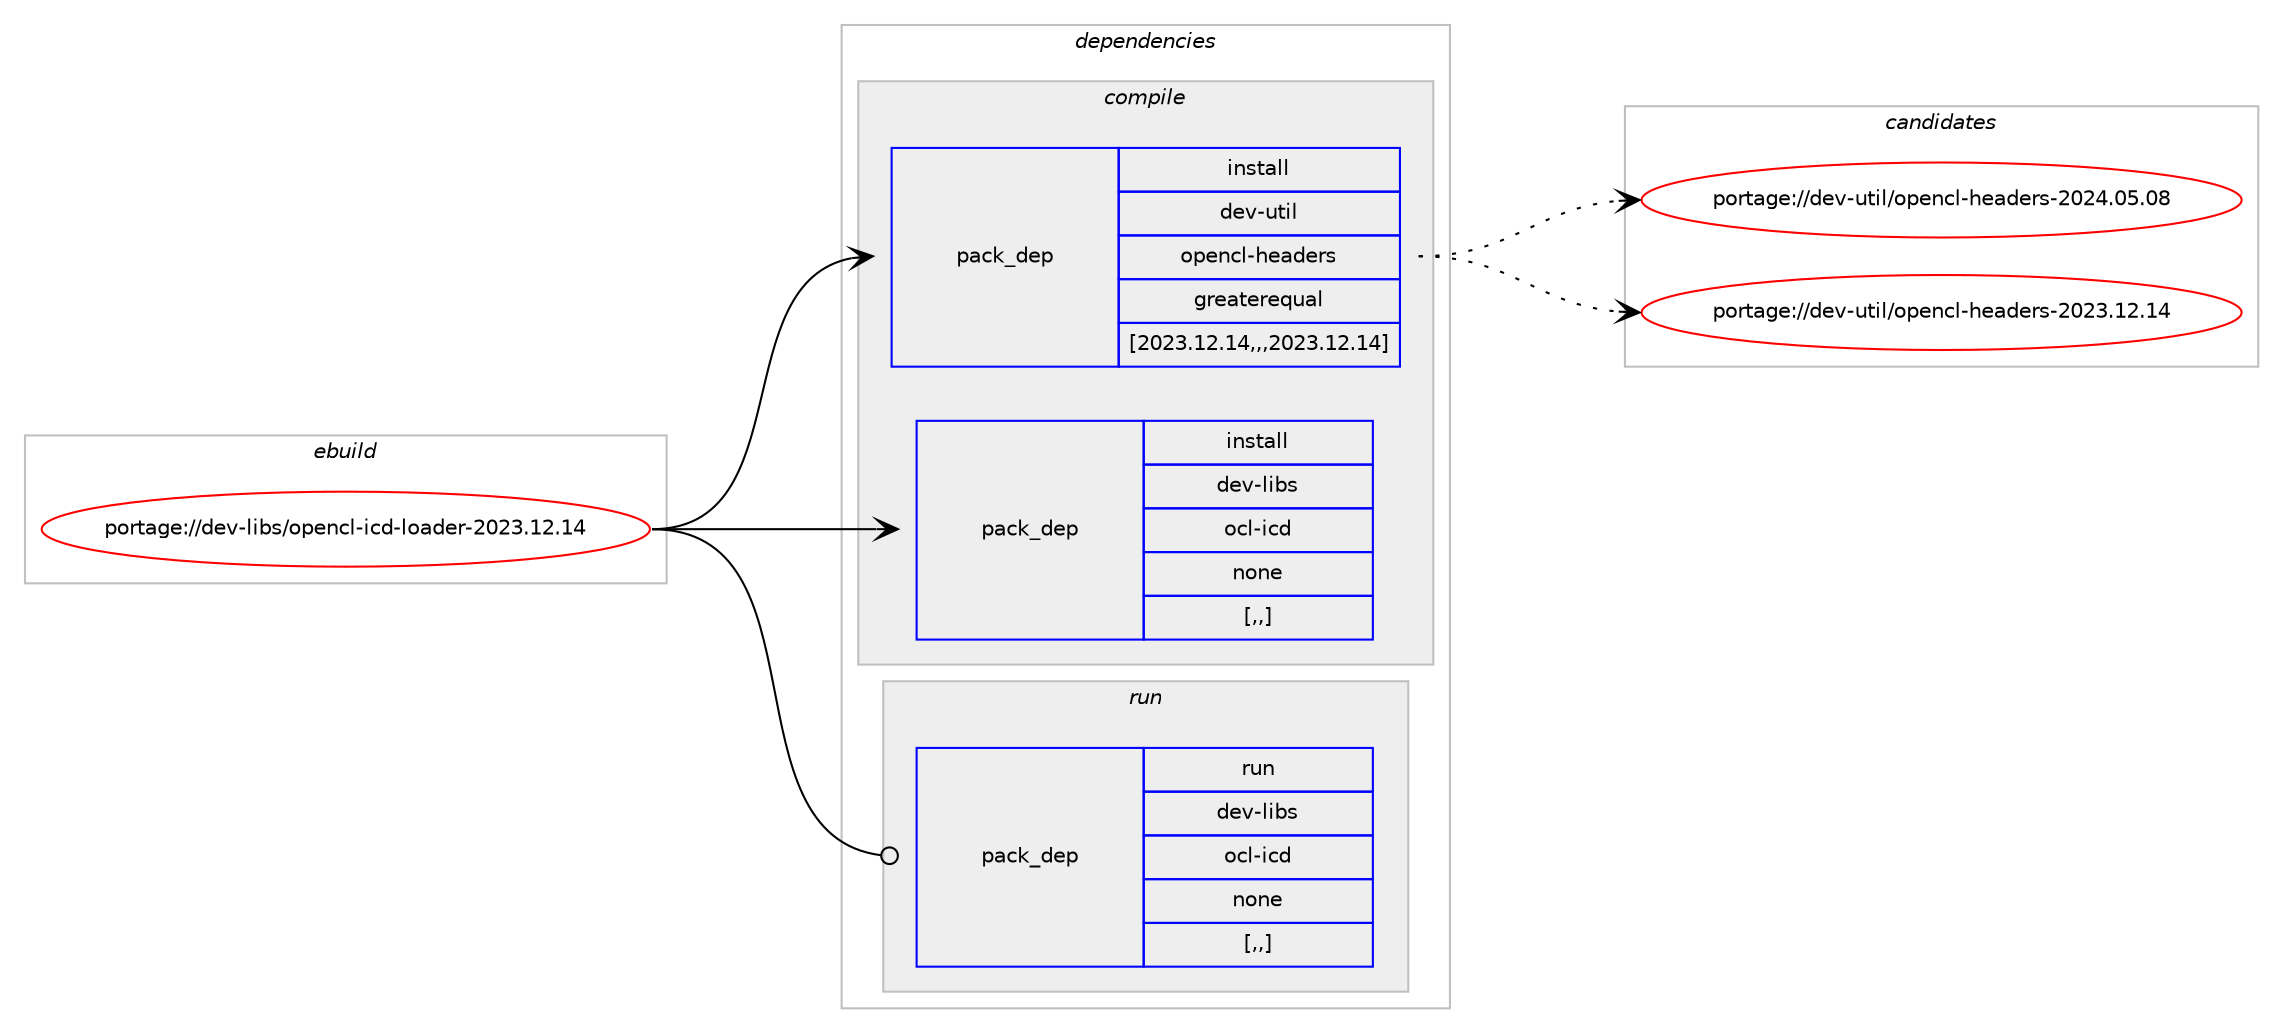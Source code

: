 digraph prolog {

# *************
# Graph options
# *************

newrank=true;
concentrate=true;
compound=true;
graph [rankdir=LR,fontname=Helvetica,fontsize=10,ranksep=1.5];#, ranksep=2.5, nodesep=0.2];
edge  [arrowhead=vee];
node  [fontname=Helvetica,fontsize=10];

# **********
# The ebuild
# **********

subgraph cluster_leftcol {
color=gray;
label=<<i>ebuild</i>>;
id [label="portage://dev-libs/opencl-icd-loader-2023.12.14", color=red, width=4, href="../dev-libs/opencl-icd-loader-2023.12.14.svg"];
}

# ****************
# The dependencies
# ****************

subgraph cluster_midcol {
color=gray;
label=<<i>dependencies</i>>;
subgraph cluster_compile {
fillcolor="#eeeeee";
style=filled;
label=<<i>compile</i>>;
subgraph pack83944 {
dependency112993 [label=<<TABLE BORDER="0" CELLBORDER="1" CELLSPACING="0" CELLPADDING="4" WIDTH="220"><TR><TD ROWSPAN="6" CELLPADDING="30">pack_dep</TD></TR><TR><TD WIDTH="110">install</TD></TR><TR><TD>dev-util</TD></TR><TR><TD>opencl-headers</TD></TR><TR><TD>greaterequal</TD></TR><TR><TD>[2023.12.14,,,2023.12.14]</TD></TR></TABLE>>, shape=none, color=blue];
}
id:e -> dependency112993:w [weight=20,style="solid",arrowhead="vee"];
subgraph pack83945 {
dependency112994 [label=<<TABLE BORDER="0" CELLBORDER="1" CELLSPACING="0" CELLPADDING="4" WIDTH="220"><TR><TD ROWSPAN="6" CELLPADDING="30">pack_dep</TD></TR><TR><TD WIDTH="110">install</TD></TR><TR><TD>dev-libs</TD></TR><TR><TD>ocl-icd</TD></TR><TR><TD>none</TD></TR><TR><TD>[,,]</TD></TR></TABLE>>, shape=none, color=blue];
}
id:e -> dependency112994:w [weight=20,style="solid",arrowhead="vee"];
}
subgraph cluster_compileandrun {
fillcolor="#eeeeee";
style=filled;
label=<<i>compile and run</i>>;
}
subgraph cluster_run {
fillcolor="#eeeeee";
style=filled;
label=<<i>run</i>>;
subgraph pack83946 {
dependency112995 [label=<<TABLE BORDER="0" CELLBORDER="1" CELLSPACING="0" CELLPADDING="4" WIDTH="220"><TR><TD ROWSPAN="6" CELLPADDING="30">pack_dep</TD></TR><TR><TD WIDTH="110">run</TD></TR><TR><TD>dev-libs</TD></TR><TR><TD>ocl-icd</TD></TR><TR><TD>none</TD></TR><TR><TD>[,,]</TD></TR></TABLE>>, shape=none, color=blue];
}
id:e -> dependency112995:w [weight=20,style="solid",arrowhead="odot"];
}
}

# **************
# The candidates
# **************

subgraph cluster_choices {
rank=same;
color=gray;
label=<<i>candidates</i>>;

subgraph choice83944 {
color=black;
nodesep=1;
choice10010111845117116105108471111121011109910845104101971001011141154550485052464853464856 [label="portage://dev-util/opencl-headers-2024.05.08", color=red, width=4,href="../dev-util/opencl-headers-2024.05.08.svg"];
choice10010111845117116105108471111121011109910845104101971001011141154550485051464950464952 [label="portage://dev-util/opencl-headers-2023.12.14", color=red, width=4,href="../dev-util/opencl-headers-2023.12.14.svg"];
dependency112993:e -> choice10010111845117116105108471111121011109910845104101971001011141154550485052464853464856:w [style=dotted,weight="100"];
dependency112993:e -> choice10010111845117116105108471111121011109910845104101971001011141154550485051464950464952:w [style=dotted,weight="100"];
}
subgraph choice83945 {
color=black;
nodesep=1;
}
subgraph choice83946 {
color=black;
nodesep=1;
}
}

}

